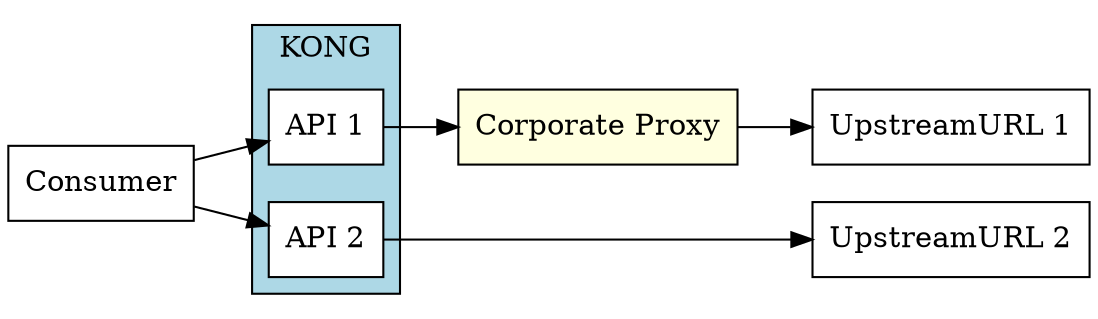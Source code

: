 digraph G {
  rankdir = LR;
  node [shape=box]
  
  subgraph cluster_0 {
    label = "KONG";
	style=filled;
	fillcolor=lightblue;
	node [style=filled fillcolor=white]
	"API 1"
	"API 2"
  }
  
  "Corporate Proxy"[style=filled fillcolor=lightyellow]
  
  { rank=same
      "UpstreamURL 1"
      "UpstreamURL 2"
  }
  
  Consumer -> "API 1" -> "Corporate Proxy" -> "UpstreamURL 1"
  Consumer -> "API 2" -> "UpstreamURL 2"
  
}